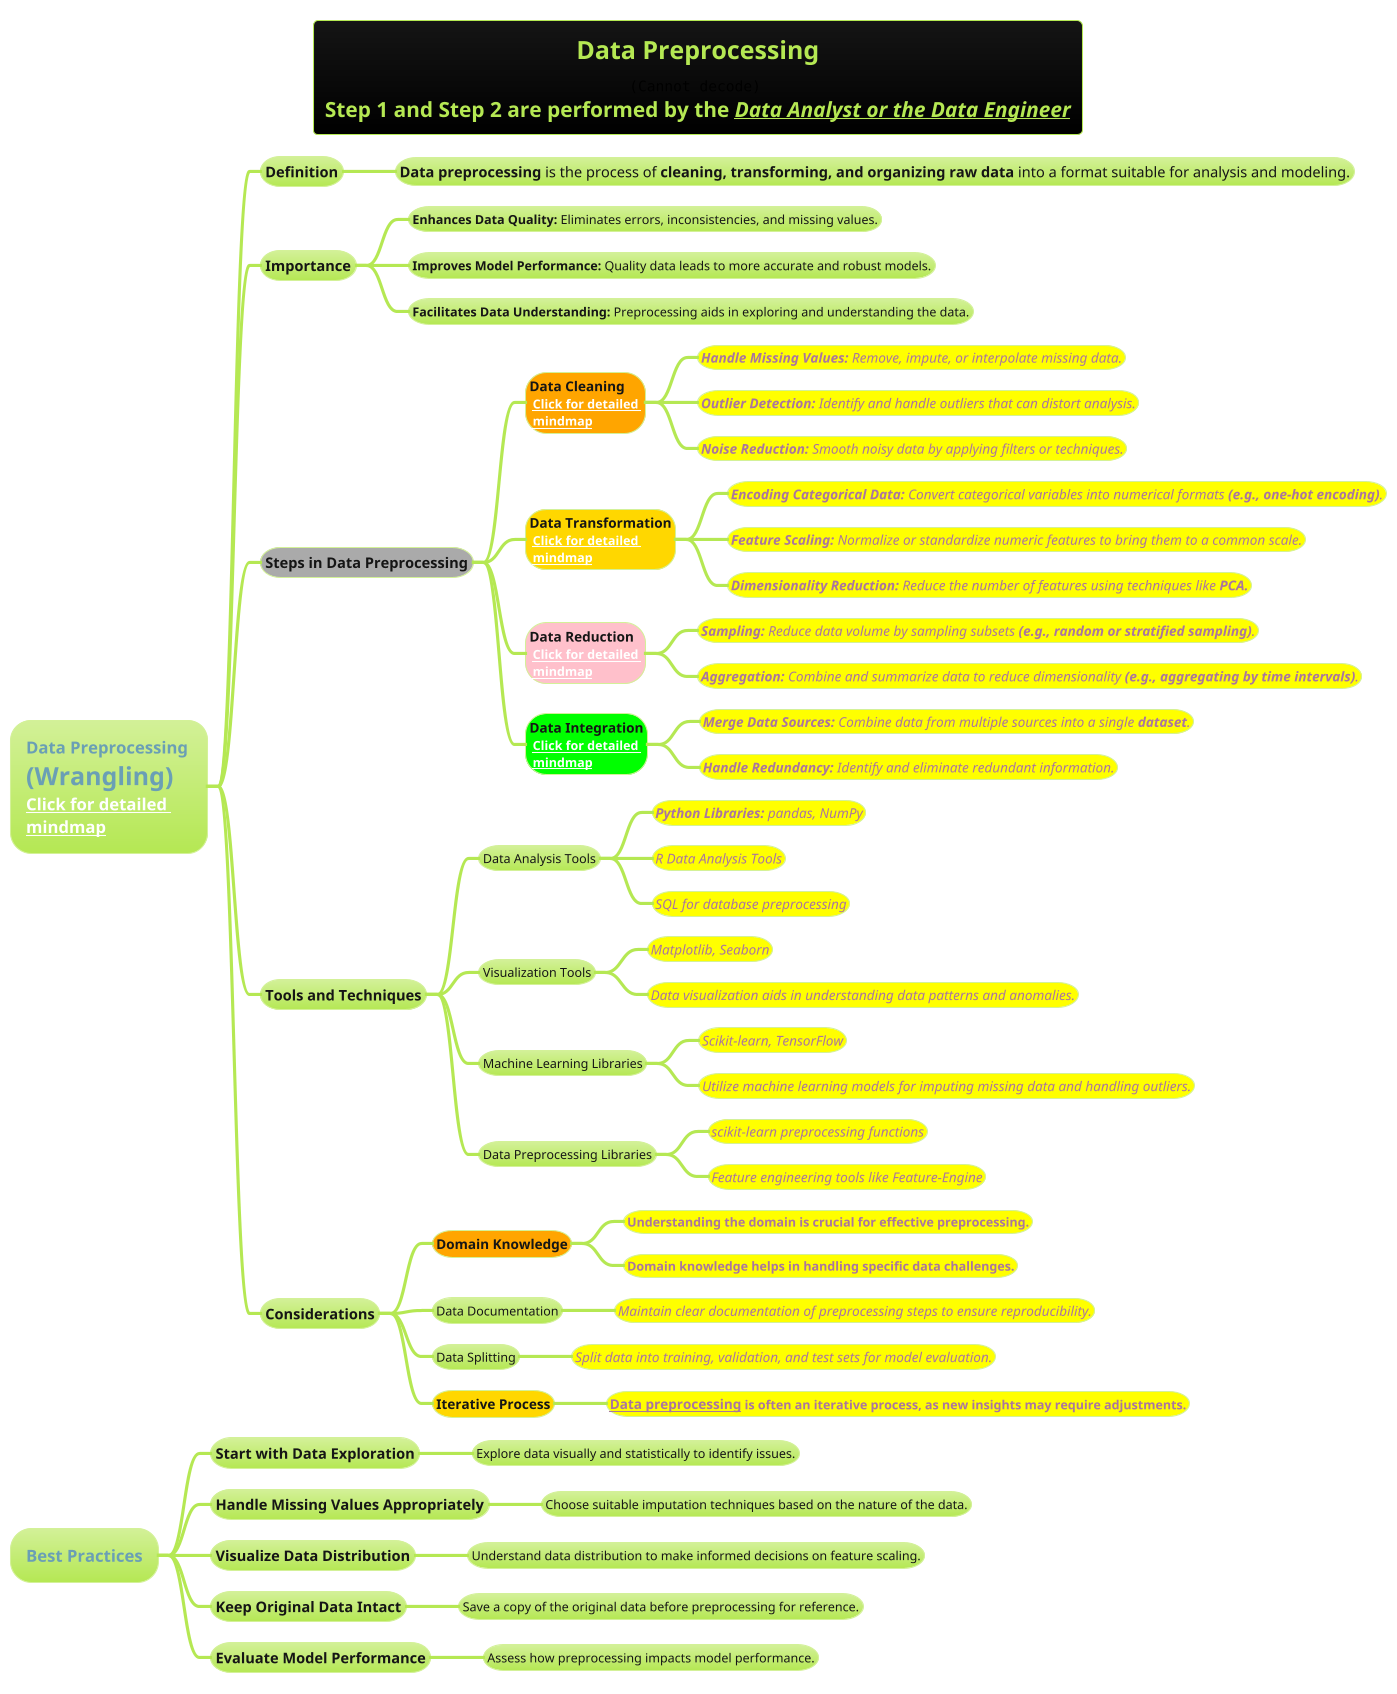 @startmindmap
title =Data Preprocessing\n<img:images/img_59.png> \nStep 1 and Step 2 are performed by the //__Data Analyst or the Data Engineer__//
!theme hacker

*  Data Preprocessing \n=**(Wrangling)** \n**[[Data-Wrangling-(or-preprocessing).puml Click for detailed \nmindmap]]**
** Definition
*** <size:14>**Data preprocessing** is the process of **cleaning, transforming, and organizing raw data** into a format suitable for analysis and modeling.

** Importance
*** **Enhances Data Quality:** Eliminates errors, inconsistencies, and missing values.
*** **Improves Model Performance:** Quality data leads to more accurate and robust models.
*** **Facilitates Data Understanding:** Preprocessing aids in exploring and understanding the data.

**[#a] Steps in Data Preprocessing
***[#orange] ===Data Cleaning \n **[[1-Data-Cleaning.puml Click for detailed \nmindmap]]**
****[#yellow] ====<size:13>**Handle Missing Values:** Remove, impute, or interpolate missing data.
****[#yellow] ====<size:13>**Outlier Detection:** Identify and handle outliers that can distort analysis.
****[#yellow] ====<size:13>**Noise Reduction:** Smooth noisy data by applying filters or techniques.

***[#gold] ===Data Transformation \n **[[2-Data-Transformation.puml Click for detailed \nmindmap]]**
****[#yellow] ====<size:13>**Encoding Categorical Data:** Convert categorical variables into numerical formats **(e.g., one-hot encoding)**.
****[#yellow] ====<size:13>**Feature Scaling:** Normalize or standardize numeric features to bring them to a common scale.
****[#yellow] ====<size:13>**Dimensionality Reduction:** Reduce the number of features using techniques like **PCA.**

***[#pink] ===Data Reduction \n **[[3-Data-Reduction.puml Click for detailed \nmindmap]]**
****[#yellow] ====<size:13>**Sampling:** Reduce data volume by sampling subsets **(e.g., random or stratified sampling)**.
****[#yellow] ====<size:13>**Aggregation:** Combine and summarize data to reduce dimensionality **(e.g., aggregating by time intervals)**.

***[#lime] ===Data Integration \n **[[4-Data-Integration.puml Click for detailed \nmindmap]]**
****[#yellow] ====<size:13>**Merge Data Sources:** Combine data from multiple sources into a single **dataset**.
****[#yellow] ====<size:13>**Handle Redundancy:** Identify and eliminate redundant information.

** Tools and Techniques
*** Data Analysis Tools
****[#yellow] ====<size:13>**Python Libraries:** pandas, NumPy
****[#yellow] ====<size:13>R Data Analysis Tools
****[#yellow] ====<size:13>SQL for database preprocessing

*** Visualization Tools
****[#yellow] ====<size:13>Matplotlib, Seaborn
****[#yellow] ====<size:13>Data visualization aids in understanding data patterns and anomalies.

*** Machine Learning Libraries
****[#yellow] ====<size:13>Scikit-learn, TensorFlow
****[#yellow] ====<size:13>Utilize machine learning models for imputing missing data and handling outliers.

*** Data Preprocessing Libraries
****[#yellow] ====<size:13>scikit-learn preprocessing functions
****[#yellow] ====<size:13>Feature engineering tools like Feature-Engine

** Considerations
***[#orange] ===Domain Knowledge
****[#yellow] ===Understanding the domain is crucial for effective preprocessing.
****[#yellow] ===Domain knowledge helps in handling specific data challenges.

*** Data Documentation
****[#yellow] ====<size:13>Maintain clear documentation of preprocessing steps to ensure reproducibility.

*** Data Splitting
****[#yellow] ====<size:13>Split data into training, validation, and test sets for model evaluation.

***[#gold] ===Iterative Process
****[#yellow] ===__Data preprocessing__ is often an iterative process, as new insights may require adjustments.

* Best Practices
** Start with Data Exploration
*** Explore data visually and statistically to identify issues.

** Handle Missing Values Appropriately
*** Choose suitable imputation techniques based on the nature of the data.

** Visualize Data Distribution
*** Understand data distribution to make informed decisions on feature scaling.

** Keep Original Data Intact
*** Save a copy of the original data before preprocessing for reference.

** Evaluate Model Performance
*** Assess how preprocessing impacts model performance.

@endmindmap
